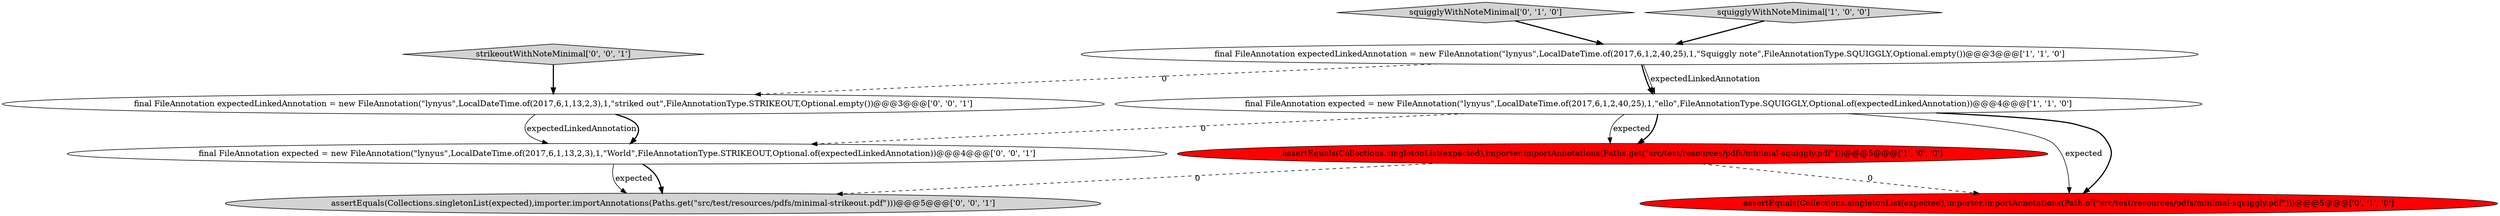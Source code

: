 digraph {
0 [style = filled, label = "final FileAnnotation expectedLinkedAnnotation = new FileAnnotation(\"lynyus\",LocalDateTime.of(2017,6,1,2,40,25),1,\"Squiggly note\",FileAnnotationType.SQUIGGLY,Optional.empty())@@@3@@@['1', '1', '0']", fillcolor = white, shape = ellipse image = "AAA0AAABBB1BBB"];
4 [style = filled, label = "assertEquals(Collections.singletonList(expected),importer.importAnnotations(Path.of(\"src/test/resources/pdfs/minimal-squiggly.pdf\")))@@@5@@@['0', '1', '0']", fillcolor = red, shape = ellipse image = "AAA1AAABBB2BBB"];
8 [style = filled, label = "final FileAnnotation expected = new FileAnnotation(\"lynyus\",LocalDateTime.of(2017,6,1,13,2,3),1,\"World\",FileAnnotationType.STRIKEOUT,Optional.of(expectedLinkedAnnotation))@@@4@@@['0', '0', '1']", fillcolor = white, shape = ellipse image = "AAA0AAABBB3BBB"];
9 [style = filled, label = "strikeoutWithNoteMinimal['0', '0', '1']", fillcolor = lightgray, shape = diamond image = "AAA0AAABBB3BBB"];
5 [style = filled, label = "squigglyWithNoteMinimal['0', '1', '0']", fillcolor = lightgray, shape = diamond image = "AAA0AAABBB2BBB"];
2 [style = filled, label = "squigglyWithNoteMinimal['1', '0', '0']", fillcolor = lightgray, shape = diamond image = "AAA0AAABBB1BBB"];
3 [style = filled, label = "final FileAnnotation expected = new FileAnnotation(\"lynyus\",LocalDateTime.of(2017,6,1,2,40,25),1,\"ello\",FileAnnotationType.SQUIGGLY,Optional.of(expectedLinkedAnnotation))@@@4@@@['1', '1', '0']", fillcolor = white, shape = ellipse image = "AAA0AAABBB1BBB"];
1 [style = filled, label = "assertEquals(Collections.singletonList(expected),importer.importAnnotations(Paths.get(\"src/test/resources/pdfs/minimal-squiggly.pdf\")))@@@5@@@['1', '0', '0']", fillcolor = red, shape = ellipse image = "AAA1AAABBB1BBB"];
7 [style = filled, label = "final FileAnnotation expectedLinkedAnnotation = new FileAnnotation(\"lynyus\",LocalDateTime.of(2017,6,1,13,2,3),1,\"striked out\",FileAnnotationType.STRIKEOUT,Optional.empty())@@@3@@@['0', '0', '1']", fillcolor = white, shape = ellipse image = "AAA0AAABBB3BBB"];
6 [style = filled, label = "assertEquals(Collections.singletonList(expected),importer.importAnnotations(Paths.get(\"src/test/resources/pdfs/minimal-strikeout.pdf\")))@@@5@@@['0', '0', '1']", fillcolor = lightgray, shape = ellipse image = "AAA0AAABBB3BBB"];
3->1 [style = solid, label="expected"];
0->3 [style = bold, label=""];
1->4 [style = dashed, label="0"];
7->8 [style = solid, label="expectedLinkedAnnotation"];
3->8 [style = dashed, label="0"];
2->0 [style = bold, label=""];
8->6 [style = bold, label=""];
0->3 [style = solid, label="expectedLinkedAnnotation"];
3->1 [style = bold, label=""];
5->0 [style = bold, label=""];
7->8 [style = bold, label=""];
9->7 [style = bold, label=""];
0->7 [style = dashed, label="0"];
3->4 [style = bold, label=""];
1->6 [style = dashed, label="0"];
8->6 [style = solid, label="expected"];
3->4 [style = solid, label="expected"];
}
